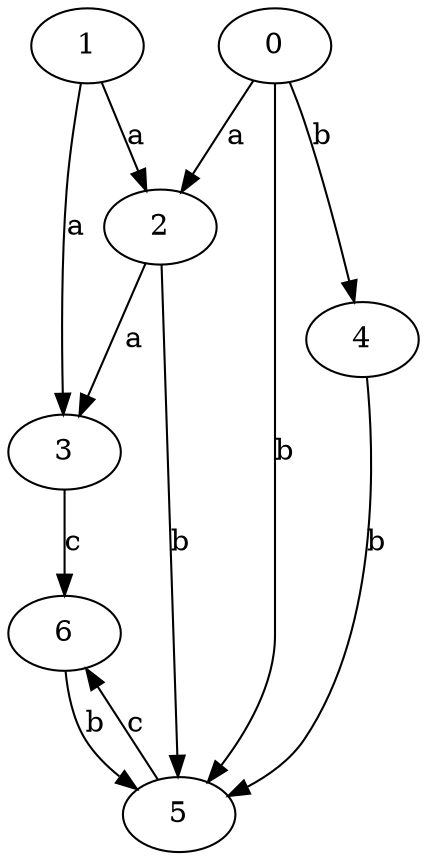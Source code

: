 strict digraph  {
1;
2;
3;
4;
0;
5;
6;
1 -> 2  [label=a];
1 -> 3  [label=a];
2 -> 3  [label=a];
2 -> 5  [label=b];
3 -> 6  [label=c];
4 -> 5  [label=b];
0 -> 2  [label=a];
0 -> 4  [label=b];
0 -> 5  [label=b];
5 -> 6  [label=c];
6 -> 5  [label=b];
}
